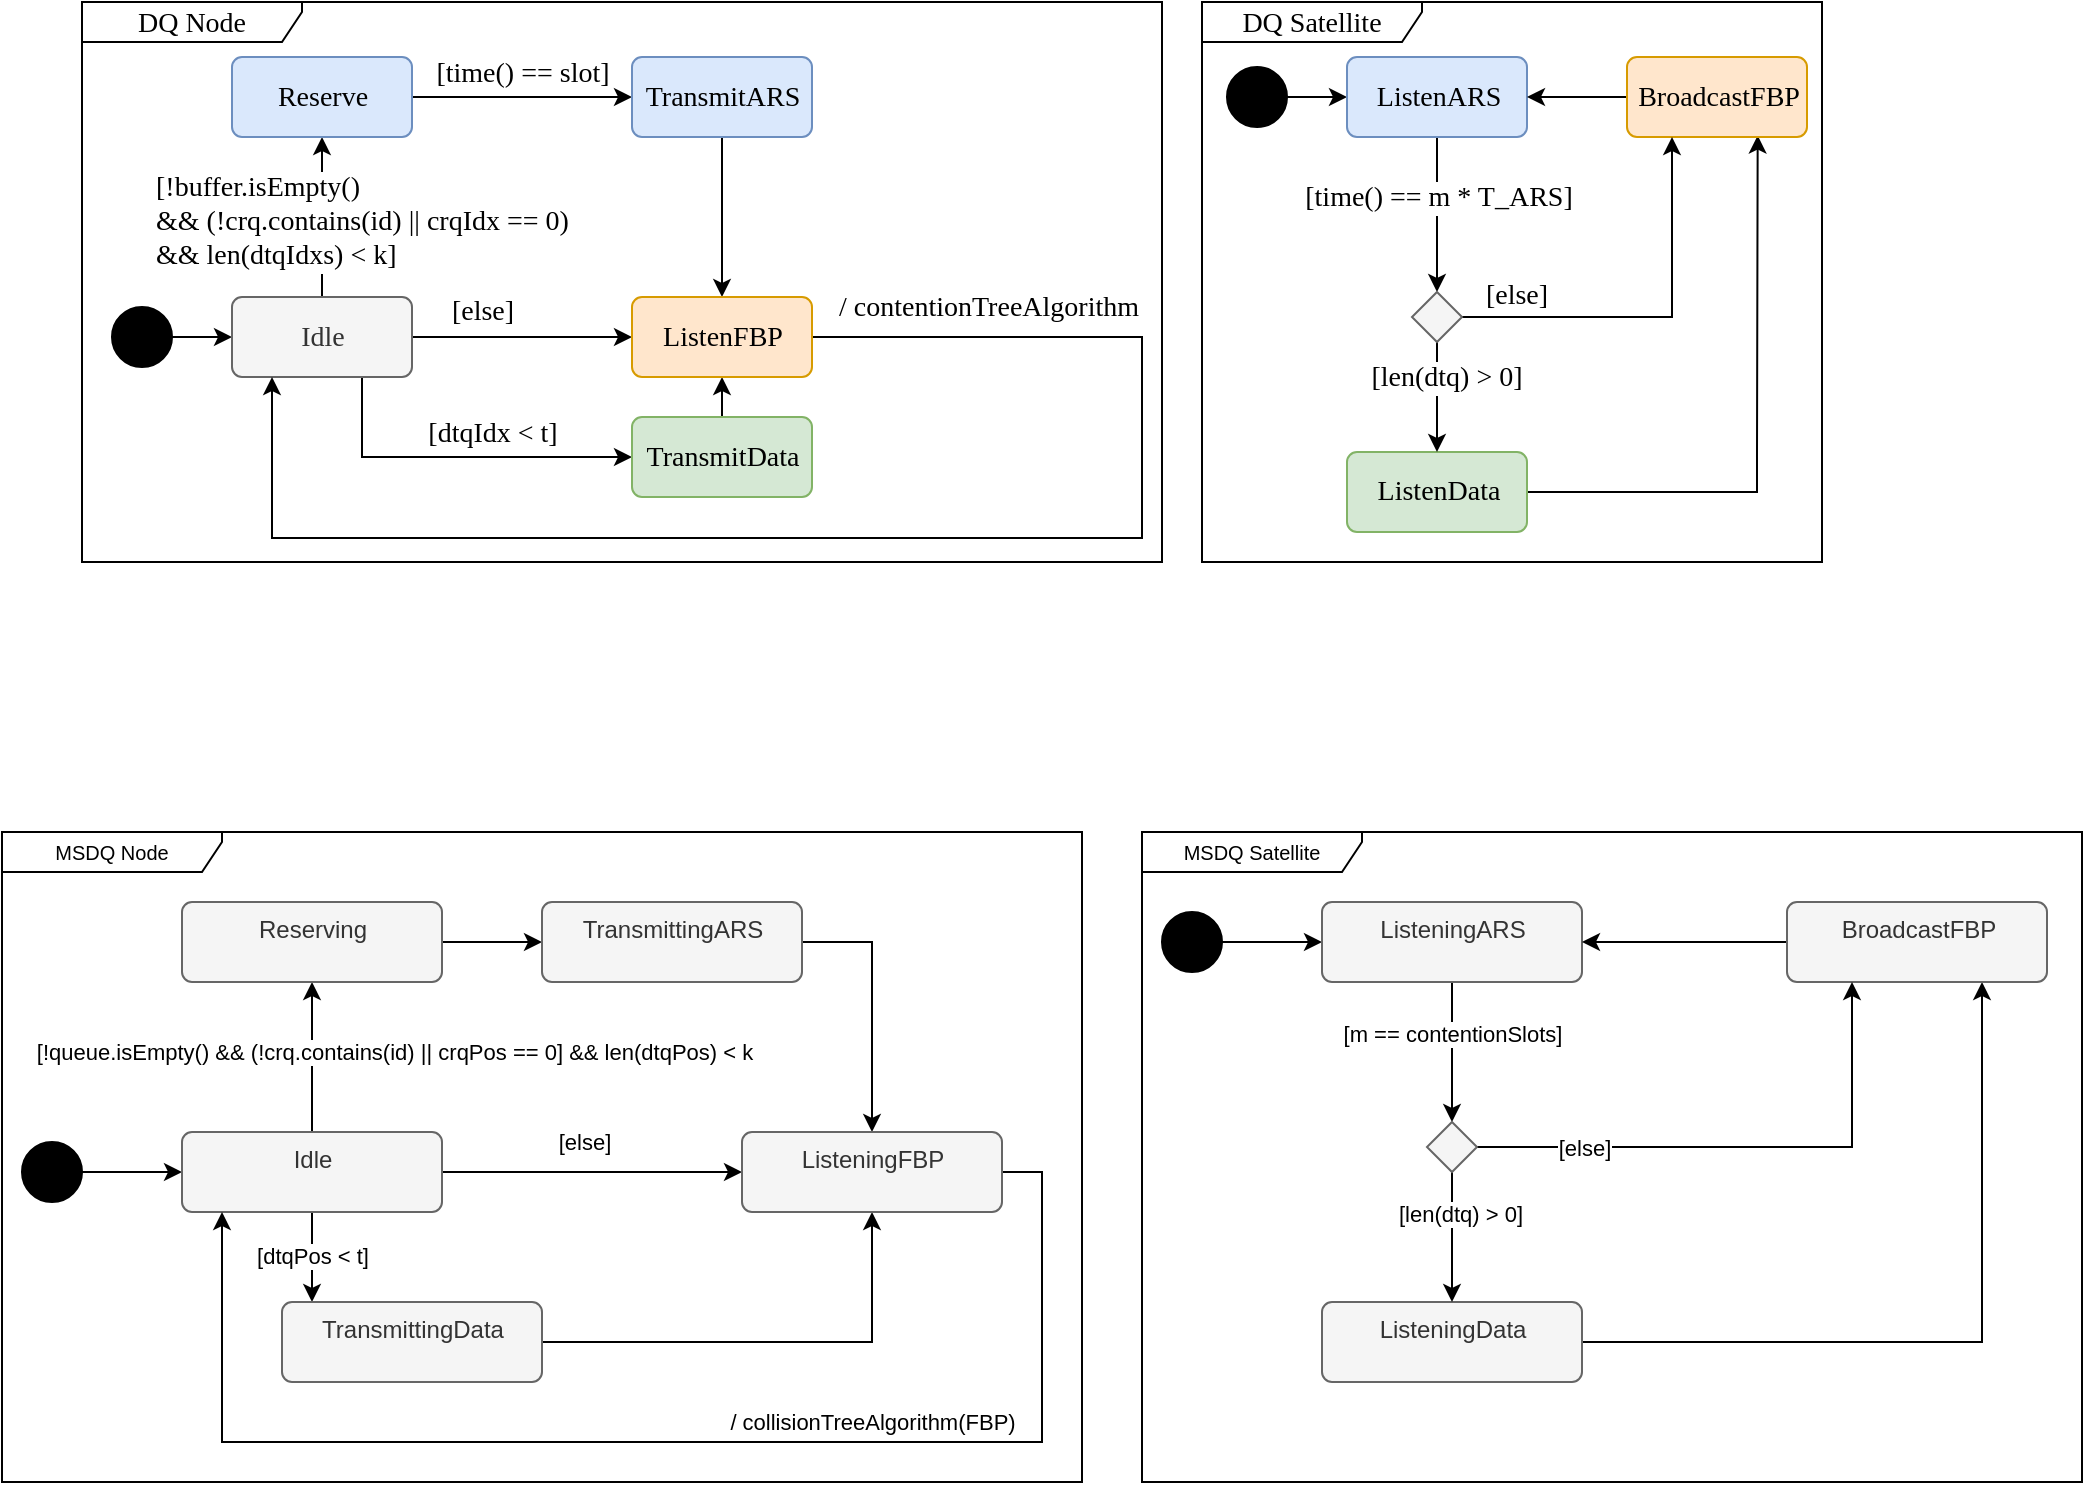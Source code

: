 <mxfile version="23.1.1" type="device">
  <diagram id="aoEpwyaVwkygxryid49U" name="Page-1">
    <mxGraphModel dx="2074" dy="1150" grid="1" gridSize="10" guides="1" tooltips="1" connect="1" arrows="1" fold="1" page="1" pageScale="1" pageWidth="850" pageHeight="1100" math="0" shadow="0">
      <root>
        <mxCell id="0" />
        <mxCell id="1" parent="0" />
        <mxCell id="NaTh2jjpvzgjg7sWAXUI-25" style="edgeStyle=orthogonalEdgeStyle;rounded=0;orthogonalLoop=1;jettySize=auto;html=1;" parent="1" source="NaTh2jjpvzgjg7sWAXUI-26" target="NaTh2jjpvzgjg7sWAXUI-29" edge="1">
          <mxGeometry relative="1" as="geometry" />
        </mxCell>
        <mxCell id="NaTh2jjpvzgjg7sWAXUI-26" value="" style="ellipse;fillColor=strokeColor;" parent="1" vertex="1">
          <mxGeometry x="60" y="660" width="30" height="30" as="geometry" />
        </mxCell>
        <mxCell id="8myoIXHwX_xvSEYw4F4F-2" style="edgeStyle=orthogonalEdgeStyle;rounded=0;orthogonalLoop=1;jettySize=auto;html=1;exitX=0.5;exitY=0;exitDx=0;exitDy=0;" parent="1" source="NaTh2jjpvzgjg7sWAXUI-29" target="8myoIXHwX_xvSEYw4F4F-1" edge="1">
          <mxGeometry relative="1" as="geometry" />
        </mxCell>
        <mxCell id="8myoIXHwX_xvSEYw4F4F-3" value="[!queue.isEmpty() &amp;amp;&amp;amp; (!crq.contains(id) || crqPos == 0] &amp;amp;&amp;amp; len(dtqPos) &amp;lt; k" style="edgeLabel;html=1;align=center;verticalAlign=middle;resizable=0;points=[];" parent="8myoIXHwX_xvSEYw4F4F-2" vertex="1" connectable="0">
          <mxGeometry x="-0.319" relative="1" as="geometry">
            <mxPoint x="41" y="-15" as="offset" />
          </mxGeometry>
        </mxCell>
        <mxCell id="8myoIXHwX_xvSEYw4F4F-7" style="edgeStyle=orthogonalEdgeStyle;rounded=0;orthogonalLoop=1;jettySize=auto;html=1;" parent="1" source="NaTh2jjpvzgjg7sWAXUI-29" target="8myoIXHwX_xvSEYw4F4F-6" edge="1">
          <mxGeometry relative="1" as="geometry">
            <Array as="points">
              <mxPoint x="205" y="730" />
              <mxPoint x="205" y="730" />
            </Array>
          </mxGeometry>
        </mxCell>
        <mxCell id="8myoIXHwX_xvSEYw4F4F-8" value="[dtqPos &amp;lt; t]" style="edgeLabel;html=1;align=center;verticalAlign=middle;resizable=0;points=[];" parent="8myoIXHwX_xvSEYw4F4F-7" vertex="1" connectable="0">
          <mxGeometry x="-0.58" y="1" relative="1" as="geometry">
            <mxPoint x="-1" y="12" as="offset" />
          </mxGeometry>
        </mxCell>
        <mxCell id="8myoIXHwX_xvSEYw4F4F-10" style="edgeStyle=orthogonalEdgeStyle;rounded=0;orthogonalLoop=1;jettySize=auto;html=1;" parent="1" source="NaTh2jjpvzgjg7sWAXUI-29" target="8myoIXHwX_xvSEYw4F4F-9" edge="1">
          <mxGeometry relative="1" as="geometry" />
        </mxCell>
        <mxCell id="8myoIXHwX_xvSEYw4F4F-11" value="[else]" style="edgeLabel;html=1;align=center;verticalAlign=middle;resizable=0;points=[];" parent="8myoIXHwX_xvSEYw4F4F-10" vertex="1" connectable="0">
          <mxGeometry x="-0.484" y="1" relative="1" as="geometry">
            <mxPoint x="32" y="-14" as="offset" />
          </mxGeometry>
        </mxCell>
        <mxCell id="NaTh2jjpvzgjg7sWAXUI-29" value="Idle" style="html=1;align=center;verticalAlign=top;rounded=1;absoluteArcSize=1;arcSize=10;dashed=0;fillColor=#f5f5f5;fontColor=#333333;strokeColor=#666666;" parent="1" vertex="1">
          <mxGeometry x="140" y="655" width="130" height="40" as="geometry" />
        </mxCell>
        <mxCell id="8myoIXHwX_xvSEYw4F4F-12" style="edgeStyle=orthogonalEdgeStyle;rounded=0;orthogonalLoop=1;jettySize=auto;html=1;" parent="1" source="8myoIXHwX_xvSEYw4F4F-17" target="8myoIXHwX_xvSEYw4F4F-9" edge="1">
          <mxGeometry relative="1" as="geometry">
            <Array as="points">
              <mxPoint x="485" y="560" />
            </Array>
          </mxGeometry>
        </mxCell>
        <mxCell id="8myoIXHwX_xvSEYw4F4F-18" style="edgeStyle=orthogonalEdgeStyle;rounded=0;orthogonalLoop=1;jettySize=auto;html=1;" parent="1" source="8myoIXHwX_xvSEYw4F4F-1" target="8myoIXHwX_xvSEYw4F4F-17" edge="1">
          <mxGeometry relative="1" as="geometry" />
        </mxCell>
        <mxCell id="8myoIXHwX_xvSEYw4F4F-1" value="Reserving" style="html=1;align=center;verticalAlign=top;rounded=1;absoluteArcSize=1;arcSize=10;dashed=0;fillColor=#f5f5f5;fontColor=#333333;strokeColor=#666666;" parent="1" vertex="1">
          <mxGeometry x="140" y="540" width="130" height="40" as="geometry" />
        </mxCell>
        <mxCell id="8myoIXHwX_xvSEYw4F4F-13" style="edgeStyle=orthogonalEdgeStyle;rounded=0;orthogonalLoop=1;jettySize=auto;html=1;" parent="1" source="8myoIXHwX_xvSEYw4F4F-6" target="8myoIXHwX_xvSEYw4F4F-9" edge="1">
          <mxGeometry relative="1" as="geometry">
            <Array as="points">
              <mxPoint x="485" y="760" />
            </Array>
          </mxGeometry>
        </mxCell>
        <mxCell id="8myoIXHwX_xvSEYw4F4F-6" value="TransmittingData" style="html=1;align=center;verticalAlign=top;rounded=1;absoluteArcSize=1;arcSize=10;dashed=0;fillColor=#f5f5f5;fontColor=#333333;strokeColor=#666666;" parent="1" vertex="1">
          <mxGeometry x="190" y="740" width="130" height="40" as="geometry" />
        </mxCell>
        <mxCell id="8myoIXHwX_xvSEYw4F4F-14" style="edgeStyle=orthogonalEdgeStyle;rounded=0;orthogonalLoop=1;jettySize=auto;html=1;" parent="1" source="8myoIXHwX_xvSEYw4F4F-9" target="NaTh2jjpvzgjg7sWAXUI-29" edge="1">
          <mxGeometry relative="1" as="geometry">
            <Array as="points">
              <mxPoint x="570" y="675" />
              <mxPoint x="570" y="810" />
              <mxPoint x="160" y="810" />
            </Array>
          </mxGeometry>
        </mxCell>
        <mxCell id="8myoIXHwX_xvSEYw4F4F-15" value="/ collisionTreeAlgorithm(FBP)" style="edgeLabel;html=1;align=center;verticalAlign=middle;resizable=0;points=[];" parent="8myoIXHwX_xvSEYw4F4F-14" vertex="1" connectable="0">
          <mxGeometry x="0.076" y="3" relative="1" as="geometry">
            <mxPoint x="126" y="-13" as="offset" />
          </mxGeometry>
        </mxCell>
        <mxCell id="8myoIXHwX_xvSEYw4F4F-9" value="ListeningFBP" style="html=1;align=center;verticalAlign=top;rounded=1;absoluteArcSize=1;arcSize=10;dashed=0;fillColor=#f5f5f5;fontColor=#333333;strokeColor=#666666;" parent="1" vertex="1">
          <mxGeometry x="420" y="655" width="130" height="40" as="geometry" />
        </mxCell>
        <mxCell id="8myoIXHwX_xvSEYw4F4F-16" value="MSDQ Node" style="shape=umlFrame;whiteSpace=wrap;html=1;fontSize=10;width=110;height=20;" parent="1" vertex="1">
          <mxGeometry x="50" y="505" width="540" height="325" as="geometry" />
        </mxCell>
        <mxCell id="8myoIXHwX_xvSEYw4F4F-17" value="TransmittingARS" style="html=1;align=center;verticalAlign=top;rounded=1;absoluteArcSize=1;arcSize=10;dashed=0;fillColor=#f5f5f5;fontColor=#333333;strokeColor=#666666;" parent="1" vertex="1">
          <mxGeometry x="320" y="540" width="130" height="40" as="geometry" />
        </mxCell>
        <mxCell id="ifaudsmOs5MDKRNVzAqA-16" style="edgeStyle=orthogonalEdgeStyle;rounded=0;orthogonalLoop=1;jettySize=auto;html=1;" parent="1" source="ifaudsmOs5MDKRNVzAqA-17" target="ifaudsmOs5MDKRNVzAqA-20" edge="1">
          <mxGeometry relative="1" as="geometry" />
        </mxCell>
        <mxCell id="ifaudsmOs5MDKRNVzAqA-17" value="" style="ellipse;fillColor=strokeColor;" parent="1" vertex="1">
          <mxGeometry x="630" y="545" width="30" height="30" as="geometry" />
        </mxCell>
        <mxCell id="ifaudsmOs5MDKRNVzAqA-18" style="edgeStyle=orthogonalEdgeStyle;rounded=0;orthogonalLoop=1;jettySize=auto;html=1;fontSize=10;" parent="1" source="ifaudsmOs5MDKRNVzAqA-20" target="ifaudsmOs5MDKRNVzAqA-30" edge="1">
          <mxGeometry relative="1" as="geometry">
            <mxPoint x="900" y="585" as="targetPoint" />
          </mxGeometry>
        </mxCell>
        <mxCell id="ifaudsmOs5MDKRNVzAqA-19" value="[m == contentionSlots]" style="edgeLabel;html=1;align=center;verticalAlign=middle;resizable=0;points=[];" parent="ifaudsmOs5MDKRNVzAqA-18" vertex="1" connectable="0">
          <mxGeometry x="-0.257" y="1" relative="1" as="geometry">
            <mxPoint x="-1" as="offset" />
          </mxGeometry>
        </mxCell>
        <mxCell id="ifaudsmOs5MDKRNVzAqA-20" value="ListeningARS" style="html=1;align=center;verticalAlign=top;rounded=1;absoluteArcSize=1;arcSize=10;dashed=0;fillColor=#f5f5f5;fontColor=#333333;strokeColor=#666666;" parent="1" vertex="1">
          <mxGeometry x="710" y="540" width="130" height="40" as="geometry" />
        </mxCell>
        <mxCell id="ifaudsmOs5MDKRNVzAqA-21" value="MSDQ Satellite" style="shape=umlFrame;whiteSpace=wrap;html=1;fontSize=10;width=110;height=20;" parent="1" vertex="1">
          <mxGeometry x="620" y="505" width="470" height="325" as="geometry" />
        </mxCell>
        <mxCell id="ifaudsmOs5MDKRNVzAqA-22" style="edgeStyle=orthogonalEdgeStyle;rounded=0;orthogonalLoop=1;jettySize=auto;html=1;exitX=1;exitY=0.5;exitDx=0;exitDy=0;entryX=0.75;entryY=1;entryDx=0;entryDy=0;" parent="1" source="ifaudsmOs5MDKRNVzAqA-23" target="ifaudsmOs5MDKRNVzAqA-25" edge="1">
          <mxGeometry relative="1" as="geometry">
            <Array as="points">
              <mxPoint x="1040" y="760" />
            </Array>
          </mxGeometry>
        </mxCell>
        <mxCell id="ifaudsmOs5MDKRNVzAqA-23" value="ListeningData" style="html=1;align=center;verticalAlign=top;rounded=1;absoluteArcSize=1;arcSize=10;dashed=0;fillColor=#f5f5f5;fontColor=#333333;strokeColor=#666666;" parent="1" vertex="1">
          <mxGeometry x="710" y="740" width="130" height="40" as="geometry" />
        </mxCell>
        <mxCell id="ifaudsmOs5MDKRNVzAqA-24" style="edgeStyle=orthogonalEdgeStyle;rounded=0;orthogonalLoop=1;jettySize=auto;html=1;" parent="1" source="ifaudsmOs5MDKRNVzAqA-25" target="ifaudsmOs5MDKRNVzAqA-20" edge="1">
          <mxGeometry relative="1" as="geometry" />
        </mxCell>
        <mxCell id="ifaudsmOs5MDKRNVzAqA-25" value="BroadcastFBP" style="html=1;align=center;verticalAlign=top;rounded=1;absoluteArcSize=1;arcSize=10;dashed=0;fillColor=#f5f5f5;fontColor=#333333;strokeColor=#666666;" parent="1" vertex="1">
          <mxGeometry x="942.5" y="540" width="130" height="40" as="geometry" />
        </mxCell>
        <mxCell id="ifaudsmOs5MDKRNVzAqA-28" style="edgeStyle=orthogonalEdgeStyle;rounded=0;orthogonalLoop=1;jettySize=auto;html=1;" parent="1" source="ifaudsmOs5MDKRNVzAqA-30" target="ifaudsmOs5MDKRNVzAqA-23" edge="1">
          <mxGeometry relative="1" as="geometry" />
        </mxCell>
        <mxCell id="ifaudsmOs5MDKRNVzAqA-29" value="[len(dtq) &amp;gt; 0]" style="edgeLabel;html=1;align=center;verticalAlign=middle;resizable=0;points=[];" parent="ifaudsmOs5MDKRNVzAqA-28" vertex="1" connectable="0">
          <mxGeometry x="-0.448" relative="1" as="geometry">
            <mxPoint x="4" y="3" as="offset" />
          </mxGeometry>
        </mxCell>
        <mxCell id="ifaudsmOs5MDKRNVzAqA-33" style="edgeStyle=orthogonalEdgeStyle;rounded=0;orthogonalLoop=1;jettySize=auto;html=1;exitX=1;exitY=0.5;exitDx=0;exitDy=0;entryX=0.25;entryY=1;entryDx=0;entryDy=0;" parent="1" source="ifaudsmOs5MDKRNVzAqA-30" target="ifaudsmOs5MDKRNVzAqA-25" edge="1">
          <mxGeometry relative="1" as="geometry" />
        </mxCell>
        <mxCell id="ifaudsmOs5MDKRNVzAqA-34" value="[else]" style="edgeLabel;html=1;align=center;verticalAlign=middle;resizable=0;points=[];" parent="ifaudsmOs5MDKRNVzAqA-33" vertex="1" connectable="0">
          <mxGeometry x="-0.49" y="2" relative="1" as="geometry">
            <mxPoint x="-16" y="2" as="offset" />
          </mxGeometry>
        </mxCell>
        <mxCell id="ifaudsmOs5MDKRNVzAqA-30" value="" style="rhombus;whiteSpace=wrap;html=1;fillColor=#f5f5f5;fontColor=#333333;strokeColor=#666666;" parent="1" vertex="1">
          <mxGeometry x="762.5" y="650" width="25" height="25" as="geometry" />
        </mxCell>
        <mxCell id="5c6gxqz3gqIOhlxGx4iG-1" value="&lt;font style=&quot;font-size: 14px;&quot; face=&quot;Times New Roman&quot;&gt;DQ Satellite&lt;/font&gt;" style="shape=umlFrame;whiteSpace=wrap;html=1;fontSize=14;width=110;height=20;" vertex="1" parent="1">
          <mxGeometry x="650" y="90" width="310" height="280" as="geometry" />
        </mxCell>
        <mxCell id="5c6gxqz3gqIOhlxGx4iG-2" value="&lt;font style=&quot;font-size: 14px;&quot; face=&quot;Times New Roman&quot;&gt;DQ Node&lt;/font&gt;" style="shape=umlFrame;whiteSpace=wrap;html=1;fontSize=14;width=110;height=20;" vertex="1" parent="1">
          <mxGeometry x="90" y="90" width="540" height="280" as="geometry" />
        </mxCell>
        <mxCell id="5c6gxqz3gqIOhlxGx4iG-3" style="edgeStyle=orthogonalEdgeStyle;rounded=0;orthogonalLoop=1;jettySize=auto;html=1;fontFamily=Times New Roman;fontSize=14;" edge="1" parent="1" source="5c6gxqz3gqIOhlxGx4iG-4" target="5c6gxqz3gqIOhlxGx4iG-11">
          <mxGeometry relative="1" as="geometry" />
        </mxCell>
        <mxCell id="5c6gxqz3gqIOhlxGx4iG-4" value="" style="ellipse;fillColor=strokeColor;fontFamily=Times New Roman;fontSize=14;" vertex="1" parent="1">
          <mxGeometry x="105" y="242.5" width="30" height="30" as="geometry" />
        </mxCell>
        <mxCell id="5c6gxqz3gqIOhlxGx4iG-5" style="edgeStyle=orthogonalEdgeStyle;rounded=0;orthogonalLoop=1;jettySize=auto;html=1;exitX=0.5;exitY=0;exitDx=0;exitDy=0;fontFamily=Times New Roman;fontSize=14;" edge="1" parent="1" source="5c6gxqz3gqIOhlxGx4iG-11" target="5c6gxqz3gqIOhlxGx4iG-15">
          <mxGeometry relative="1" as="geometry" />
        </mxCell>
        <mxCell id="5c6gxqz3gqIOhlxGx4iG-6" value="[!buffer.isEmpty()&lt;br style=&quot;font-size: 14px;&quot;&gt;&amp;amp;&amp;amp; (!crq.contains(id) || crqIdx == 0)&lt;br style=&quot;font-size: 14px;&quot;&gt;&amp;amp;&amp;amp; len(dtqIdxs) &amp;lt; k]" style="edgeLabel;html=1;align=left;verticalAlign=middle;resizable=0;points=[];fontFamily=Times New Roman;fontSize=14;" vertex="1" connectable="0" parent="5c6gxqz3gqIOhlxGx4iG-5">
          <mxGeometry x="-0.319" relative="1" as="geometry">
            <mxPoint x="-85" y="-11" as="offset" />
          </mxGeometry>
        </mxCell>
        <mxCell id="5c6gxqz3gqIOhlxGx4iG-7" style="edgeStyle=orthogonalEdgeStyle;rounded=0;orthogonalLoop=1;jettySize=auto;html=1;fontFamily=Times New Roman;fontSize=14;" edge="1" parent="1" source="5c6gxqz3gqIOhlxGx4iG-11" target="5c6gxqz3gqIOhlxGx4iG-17">
          <mxGeometry relative="1" as="geometry">
            <Array as="points">
              <mxPoint x="230" y="312.5" />
              <mxPoint x="230" y="312.5" />
            </Array>
          </mxGeometry>
        </mxCell>
        <mxCell id="5c6gxqz3gqIOhlxGx4iG-8" value="&lt;div&gt;[dtqIdx &amp;lt; t]&lt;/div&gt;" style="edgeLabel;html=1;align=center;verticalAlign=middle;resizable=0;points=[];fontFamily=Times New Roman;fontSize=14;" vertex="1" connectable="0" parent="5c6gxqz3gqIOhlxGx4iG-7">
          <mxGeometry x="-0.58" y="1" relative="1" as="geometry">
            <mxPoint x="64" y="-9" as="offset" />
          </mxGeometry>
        </mxCell>
        <mxCell id="5c6gxqz3gqIOhlxGx4iG-9" style="edgeStyle=orthogonalEdgeStyle;rounded=0;orthogonalLoop=1;jettySize=auto;html=1;fontFamily=Times New Roman;fontSize=14;" edge="1" parent="1" source="5c6gxqz3gqIOhlxGx4iG-11" target="5c6gxqz3gqIOhlxGx4iG-20">
          <mxGeometry relative="1" as="geometry" />
        </mxCell>
        <mxCell id="5c6gxqz3gqIOhlxGx4iG-10" value="[else]" style="edgeLabel;html=1;align=center;verticalAlign=middle;resizable=0;points=[];fontFamily=Times New Roman;fontSize=14;" vertex="1" connectable="0" parent="5c6gxqz3gqIOhlxGx4iG-9">
          <mxGeometry x="-0.484" y="1" relative="1" as="geometry">
            <mxPoint x="6" y="-12" as="offset" />
          </mxGeometry>
        </mxCell>
        <mxCell id="5c6gxqz3gqIOhlxGx4iG-11" value="Idle" style="html=1;align=center;verticalAlign=middle;rounded=1;absoluteArcSize=1;arcSize=10;dashed=0;fillColor=#f5f5f5;fontColor=#333333;strokeColor=#666666;fontFamily=Times New Roman;fontSize=14;" vertex="1" parent="1">
          <mxGeometry x="165" y="237.5" width="90" height="40" as="geometry" />
        </mxCell>
        <mxCell id="5c6gxqz3gqIOhlxGx4iG-12" style="edgeStyle=orthogonalEdgeStyle;rounded=0;orthogonalLoop=1;jettySize=auto;html=1;fontFamily=Times New Roman;fontSize=14;" edge="1" parent="1" source="5c6gxqz3gqIOhlxGx4iG-21" target="5c6gxqz3gqIOhlxGx4iG-20">
          <mxGeometry relative="1" as="geometry">
            <Array as="points">
              <mxPoint x="410" y="177.5" />
              <mxPoint x="410" y="177.5" />
            </Array>
          </mxGeometry>
        </mxCell>
        <mxCell id="5c6gxqz3gqIOhlxGx4iG-13" style="edgeStyle=orthogonalEdgeStyle;rounded=0;orthogonalLoop=1;jettySize=auto;html=1;fontFamily=Times New Roman;fontSize=14;" edge="1" parent="1" source="5c6gxqz3gqIOhlxGx4iG-15" target="5c6gxqz3gqIOhlxGx4iG-21">
          <mxGeometry relative="1" as="geometry" />
        </mxCell>
        <mxCell id="5c6gxqz3gqIOhlxGx4iG-14" value="[time() == slot]" style="edgeLabel;html=1;align=center;verticalAlign=middle;resizable=0;points=[];fontFamily=Times New Roman;fontSize=14;" vertex="1" connectable="0" parent="5c6gxqz3gqIOhlxGx4iG-13">
          <mxGeometry x="-0.34" y="4" relative="1" as="geometry">
            <mxPoint x="18" y="-8" as="offset" />
          </mxGeometry>
        </mxCell>
        <mxCell id="5c6gxqz3gqIOhlxGx4iG-15" value="Reserve" style="html=1;align=center;verticalAlign=middle;rounded=1;absoluteArcSize=1;arcSize=10;dashed=0;fillColor=#dae8fc;strokeColor=#6c8ebf;fontFamily=Times New Roman;fontSize=14;" vertex="1" parent="1">
          <mxGeometry x="165" y="117.5" width="90" height="40" as="geometry" />
        </mxCell>
        <mxCell id="5c6gxqz3gqIOhlxGx4iG-16" style="edgeStyle=orthogonalEdgeStyle;rounded=0;orthogonalLoop=1;jettySize=auto;html=1;exitX=0.5;exitY=0;exitDx=0;exitDy=0;entryX=0.5;entryY=1;entryDx=0;entryDy=0;fontSize=14;" edge="1" parent="1" source="5c6gxqz3gqIOhlxGx4iG-17" target="5c6gxqz3gqIOhlxGx4iG-20">
          <mxGeometry relative="1" as="geometry" />
        </mxCell>
        <mxCell id="5c6gxqz3gqIOhlxGx4iG-17" value="TransmitData" style="html=1;align=center;verticalAlign=middle;rounded=1;absoluteArcSize=1;arcSize=10;dashed=0;fillColor=#d5e8d4;strokeColor=#82b366;fontFamily=Times New Roman;fontSize=14;" vertex="1" parent="1">
          <mxGeometry x="365" y="297.5" width="90" height="40" as="geometry" />
        </mxCell>
        <mxCell id="5c6gxqz3gqIOhlxGx4iG-18" style="edgeStyle=orthogonalEdgeStyle;rounded=0;orthogonalLoop=1;jettySize=auto;html=1;fontFamily=Times New Roman;fontSize=14;" edge="1" parent="1" source="5c6gxqz3gqIOhlxGx4iG-20" target="5c6gxqz3gqIOhlxGx4iG-11">
          <mxGeometry relative="1" as="geometry">
            <Array as="points">
              <mxPoint x="620" y="258" />
              <mxPoint x="620" y="358" />
              <mxPoint x="185" y="358" />
            </Array>
          </mxGeometry>
        </mxCell>
        <mxCell id="5c6gxqz3gqIOhlxGx4iG-19" value="/ contentionTreeAlgorithm" style="edgeLabel;html=1;align=center;verticalAlign=middle;resizable=0;points=[];fontFamily=Times New Roman;fontSize=14;" vertex="1" connectable="0" parent="5c6gxqz3gqIOhlxGx4iG-18">
          <mxGeometry x="0.076" y="3" relative="1" as="geometry">
            <mxPoint x="77" y="-118" as="offset" />
          </mxGeometry>
        </mxCell>
        <mxCell id="5c6gxqz3gqIOhlxGx4iG-20" value="ListenFBP" style="html=1;align=center;verticalAlign=middle;rounded=1;absoluteArcSize=1;arcSize=10;dashed=0;fillColor=#ffe6cc;strokeColor=#d79b00;fontFamily=Times New Roman;fontSize=14;" vertex="1" parent="1">
          <mxGeometry x="365" y="237.5" width="90" height="40" as="geometry" />
        </mxCell>
        <mxCell id="5c6gxqz3gqIOhlxGx4iG-21" value="TransmitARS" style="html=1;align=center;verticalAlign=middle;rounded=1;absoluteArcSize=1;arcSize=10;dashed=0;fillColor=#dae8fc;strokeColor=#6c8ebf;fontFamily=Times New Roman;fontSize=14;" vertex="1" parent="1">
          <mxGeometry x="365" y="117.5" width="90" height="40" as="geometry" />
        </mxCell>
        <mxCell id="5c6gxqz3gqIOhlxGx4iG-22" style="edgeStyle=orthogonalEdgeStyle;rounded=0;orthogonalLoop=1;jettySize=auto;html=1;fontFamily=Times New Roman;fontSize=14;" edge="1" parent="1" source="5c6gxqz3gqIOhlxGx4iG-23" target="5c6gxqz3gqIOhlxGx4iG-26">
          <mxGeometry relative="1" as="geometry" />
        </mxCell>
        <mxCell id="5c6gxqz3gqIOhlxGx4iG-23" value="" style="ellipse;fillColor=strokeColor;fontFamily=Times New Roman;fontSize=14;" vertex="1" parent="1">
          <mxGeometry x="662.5" y="122.5" width="30" height="30" as="geometry" />
        </mxCell>
        <mxCell id="5c6gxqz3gqIOhlxGx4iG-24" style="edgeStyle=orthogonalEdgeStyle;rounded=0;orthogonalLoop=1;jettySize=auto;html=1;fontSize=14;fontFamily=Times New Roman;" edge="1" parent="1" source="5c6gxqz3gqIOhlxGx4iG-26" target="5c6gxqz3gqIOhlxGx4iG-35">
          <mxGeometry relative="1" as="geometry">
            <mxPoint x="912.5" y="167.5" as="targetPoint" />
          </mxGeometry>
        </mxCell>
        <mxCell id="5c6gxqz3gqIOhlxGx4iG-25" value="[time() == m * T_ARS]" style="edgeLabel;html=1;align=center;verticalAlign=middle;resizable=0;points=[];fontFamily=Times New Roman;fontSize=14;" vertex="1" connectable="0" parent="5c6gxqz3gqIOhlxGx4iG-24">
          <mxGeometry x="-0.257" y="1" relative="1" as="geometry">
            <mxPoint x="-1" y="1" as="offset" />
          </mxGeometry>
        </mxCell>
        <mxCell id="5c6gxqz3gqIOhlxGx4iG-26" value="ListenARS" style="html=1;align=center;verticalAlign=middle;rounded=1;absoluteArcSize=1;arcSize=10;dashed=0;fillColor=#dae8fc;strokeColor=#6c8ebf;fontFamily=Times New Roman;fontSize=14;" vertex="1" parent="1">
          <mxGeometry x="722.5" y="117.5" width="90" height="40" as="geometry" />
        </mxCell>
        <mxCell id="5c6gxqz3gqIOhlxGx4iG-27" style="edgeStyle=orthogonalEdgeStyle;rounded=0;orthogonalLoop=1;jettySize=auto;html=1;exitX=1;exitY=0.5;exitDx=0;exitDy=0;entryX=0.726;entryY=0.982;entryDx=0;entryDy=0;fontFamily=Times New Roman;fontSize=14;entryPerimeter=0;" edge="1" parent="1" source="5c6gxqz3gqIOhlxGx4iG-28" target="5c6gxqz3gqIOhlxGx4iG-30">
          <mxGeometry relative="1" as="geometry">
            <Array as="points">
              <mxPoint x="927.5" y="317.5" />
              <mxPoint x="927.5" y="161.5" />
            </Array>
            <mxPoint x="884.97" y="282.5" as="sourcePoint" />
            <mxPoint x="1084.97" y="127.5" as="targetPoint" />
          </mxGeometry>
        </mxCell>
        <mxCell id="5c6gxqz3gqIOhlxGx4iG-28" value="ListenData" style="html=1;align=center;verticalAlign=middle;rounded=1;absoluteArcSize=1;arcSize=10;dashed=0;fillColor=#d5e8d4;strokeColor=#82b366;fontFamily=Times New Roman;fontSize=14;" vertex="1" parent="1">
          <mxGeometry x="722.5" y="315" width="90" height="40" as="geometry" />
        </mxCell>
        <mxCell id="5c6gxqz3gqIOhlxGx4iG-29" style="edgeStyle=orthogonalEdgeStyle;rounded=0;orthogonalLoop=1;jettySize=auto;html=1;fontFamily=Times New Roman;fontSize=14;" edge="1" parent="1" source="5c6gxqz3gqIOhlxGx4iG-30" target="5c6gxqz3gqIOhlxGx4iG-26">
          <mxGeometry relative="1" as="geometry" />
        </mxCell>
        <mxCell id="5c6gxqz3gqIOhlxGx4iG-30" value="BroadcastFBP" style="html=1;align=center;verticalAlign=middle;rounded=1;absoluteArcSize=1;arcSize=10;dashed=0;fillColor=#ffe6cc;strokeColor=#d79b00;fontFamily=Times New Roman;fontSize=14;" vertex="1" parent="1">
          <mxGeometry x="862.5" y="117.5" width="90" height="40" as="geometry" />
        </mxCell>
        <mxCell id="5c6gxqz3gqIOhlxGx4iG-31" style="edgeStyle=orthogonalEdgeStyle;rounded=0;orthogonalLoop=1;jettySize=auto;html=1;fontFamily=Times New Roman;fontSize=14;" edge="1" parent="1" source="5c6gxqz3gqIOhlxGx4iG-35" target="5c6gxqz3gqIOhlxGx4iG-28">
          <mxGeometry relative="1" as="geometry" />
        </mxCell>
        <mxCell id="5c6gxqz3gqIOhlxGx4iG-32" value="[len(dtq) &amp;gt; 0]" style="edgeLabel;html=1;align=center;verticalAlign=middle;resizable=0;points=[];fontFamily=Times New Roman;fontSize=14;" vertex="1" connectable="0" parent="5c6gxqz3gqIOhlxGx4iG-31">
          <mxGeometry x="-0.448" relative="1" as="geometry">
            <mxPoint x="4" y="3" as="offset" />
          </mxGeometry>
        </mxCell>
        <mxCell id="5c6gxqz3gqIOhlxGx4iG-33" style="edgeStyle=orthogonalEdgeStyle;rounded=0;orthogonalLoop=1;jettySize=auto;html=1;exitX=1;exitY=0.5;exitDx=0;exitDy=0;entryX=0.25;entryY=1;entryDx=0;entryDy=0;fontFamily=Times New Roman;fontSize=14;" edge="1" parent="1" source="5c6gxqz3gqIOhlxGx4iG-35" target="5c6gxqz3gqIOhlxGx4iG-30">
          <mxGeometry relative="1" as="geometry" />
        </mxCell>
        <mxCell id="5c6gxqz3gqIOhlxGx4iG-34" value="[else]" style="edgeLabel;html=1;align=center;verticalAlign=middle;resizable=0;points=[];fontFamily=Times New Roman;fontSize=14;" vertex="1" connectable="0" parent="5c6gxqz3gqIOhlxGx4iG-33">
          <mxGeometry x="-0.49" y="2" relative="1" as="geometry">
            <mxPoint x="-23" y="-9" as="offset" />
          </mxGeometry>
        </mxCell>
        <mxCell id="5c6gxqz3gqIOhlxGx4iG-35" value="" style="rhombus;whiteSpace=wrap;html=1;fillColor=#f5f5f5;fontColor=#333333;strokeColor=#666666;fontFamily=Times New Roman;fontSize=14;" vertex="1" parent="1">
          <mxGeometry x="755" y="235" width="25" height="25" as="geometry" />
        </mxCell>
        <mxCell id="5c6gxqz3gqIOhlxGx4iG-36" value="&amp;nbsp;" style="text;whiteSpace=wrap;html=1;" vertex="1" parent="1">
          <mxGeometry x="430" y="330" width="40" height="40" as="geometry" />
        </mxCell>
        <mxCell id="5c6gxqz3gqIOhlxGx4iG-37" value="&amp;nbsp;" style="text;whiteSpace=wrap;html=1;" vertex="1" parent="1">
          <mxGeometry x="500" y="210" width="40" height="40" as="geometry" />
        </mxCell>
      </root>
    </mxGraphModel>
  </diagram>
</mxfile>
